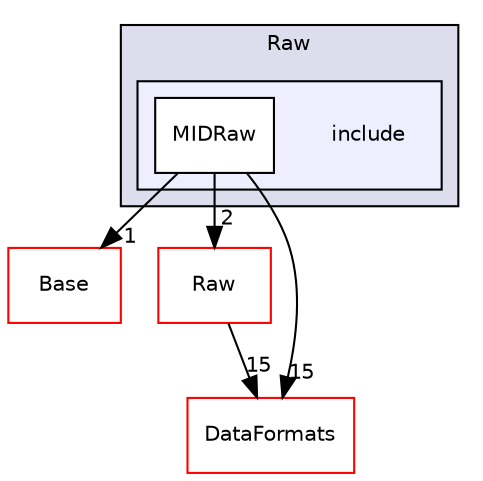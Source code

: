 digraph "/home/travis/build/AliceO2Group/AliceO2/Detectors/MUON/MID/Raw/include" {
  bgcolor=transparent;
  compound=true
  node [ fontsize="10", fontname="Helvetica"];
  edge [ labelfontsize="10", labelfontname="Helvetica"];
  subgraph clusterdir_55bb03bc4479a61c5f6db133927cb48c {
    graph [ bgcolor="#ddddee", pencolor="black", label="Raw" fontname="Helvetica", fontsize="10", URL="dir_55bb03bc4479a61c5f6db133927cb48c.html"]
  subgraph clusterdir_c79384bd87b5c57290ef89b923823ea3 {
    graph [ bgcolor="#eeeeff", pencolor="black", label="" URL="dir_c79384bd87b5c57290ef89b923823ea3.html"];
    dir_c79384bd87b5c57290ef89b923823ea3 [shape=plaintext label="include"];
    dir_cf67c7686dc077e07a973748f5f79063 [shape=box label="MIDRaw" color="black" fillcolor="white" style="filled" URL="dir_cf67c7686dc077e07a973748f5f79063.html"];
  }
  }
  dir_b5547b1068d53f0f904ee5a2a84992af [shape=box label="Base" color="red" URL="dir_b5547b1068d53f0f904ee5a2a84992af.html"];
  dir_26637d1bd82229bc9ed97f7e706be743 [shape=box label="Raw" color="red" URL="dir_26637d1bd82229bc9ed97f7e706be743.html"];
  dir_2171f7ec022c5423887b07c69b2f5b48 [shape=box label="DataFormats" color="red" URL="dir_2171f7ec022c5423887b07c69b2f5b48.html"];
  dir_cf67c7686dc077e07a973748f5f79063->dir_b5547b1068d53f0f904ee5a2a84992af [headlabel="1", labeldistance=1.5 headhref="dir_000435_000565.html"];
  dir_cf67c7686dc077e07a973748f5f79063->dir_26637d1bd82229bc9ed97f7e706be743 [headlabel="2", labeldistance=1.5 headhref="dir_000435_000577.html"];
  dir_cf67c7686dc077e07a973748f5f79063->dir_2171f7ec022c5423887b07c69b2f5b48 [headlabel="15", labeldistance=1.5 headhref="dir_000435_000077.html"];
  dir_26637d1bd82229bc9ed97f7e706be743->dir_2171f7ec022c5423887b07c69b2f5b48 [headlabel="15", labeldistance=1.5 headhref="dir_000577_000077.html"];
}
